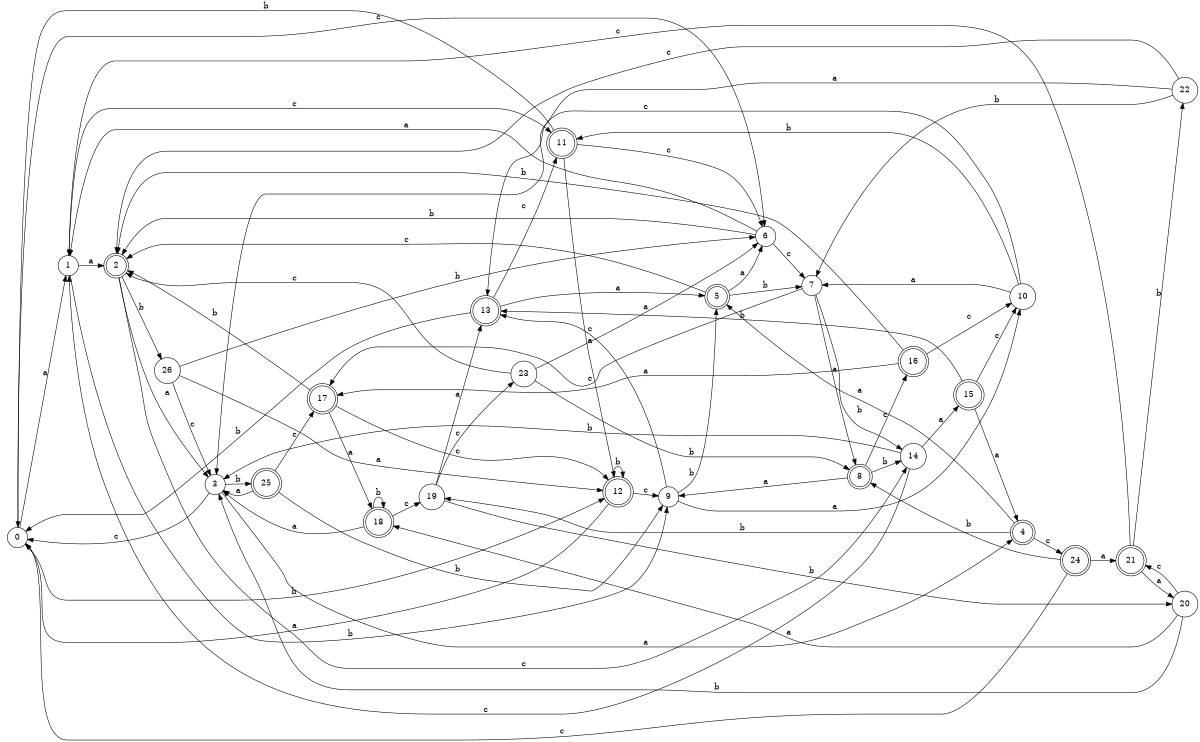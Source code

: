 digraph n22_1 {
__start0 [label="" shape="none"];

rankdir=LR;
size="8,5";

s0 [style="filled", color="black", fillcolor="white" shape="circle", label="0"];
s1 [style="filled", color="black", fillcolor="white" shape="circle", label="1"];
s2 [style="rounded,filled", color="black", fillcolor="white" shape="doublecircle", label="2"];
s3 [style="filled", color="black", fillcolor="white" shape="circle", label="3"];
s4 [style="rounded,filled", color="black", fillcolor="white" shape="doublecircle", label="4"];
s5 [style="rounded,filled", color="black", fillcolor="white" shape="doublecircle", label="5"];
s6 [style="filled", color="black", fillcolor="white" shape="circle", label="6"];
s7 [style="filled", color="black", fillcolor="white" shape="circle", label="7"];
s8 [style="rounded,filled", color="black", fillcolor="white" shape="doublecircle", label="8"];
s9 [style="filled", color="black", fillcolor="white" shape="circle", label="9"];
s10 [style="filled", color="black", fillcolor="white" shape="circle", label="10"];
s11 [style="rounded,filled", color="black", fillcolor="white" shape="doublecircle", label="11"];
s12 [style="rounded,filled", color="black", fillcolor="white" shape="doublecircle", label="12"];
s13 [style="rounded,filled", color="black", fillcolor="white" shape="doublecircle", label="13"];
s14 [style="filled", color="black", fillcolor="white" shape="circle", label="14"];
s15 [style="rounded,filled", color="black", fillcolor="white" shape="doublecircle", label="15"];
s16 [style="rounded,filled", color="black", fillcolor="white" shape="doublecircle", label="16"];
s17 [style="rounded,filled", color="black", fillcolor="white" shape="doublecircle", label="17"];
s18 [style="rounded,filled", color="black", fillcolor="white" shape="doublecircle", label="18"];
s19 [style="filled", color="black", fillcolor="white" shape="circle", label="19"];
s20 [style="filled", color="black", fillcolor="white" shape="circle", label="20"];
s21 [style="rounded,filled", color="black", fillcolor="white" shape="doublecircle", label="21"];
s22 [style="filled", color="black", fillcolor="white" shape="circle", label="22"];
s23 [style="filled", color="black", fillcolor="white" shape="circle", label="23"];
s24 [style="rounded,filled", color="black", fillcolor="white" shape="doublecircle", label="24"];
s25 [style="rounded,filled", color="black", fillcolor="white" shape="doublecircle", label="25"];
s26 [style="filled", color="black", fillcolor="white" shape="circle", label="26"];
s0 -> s1 [label="a"];
s0 -> s12 [label="b"];
s0 -> s6 [label="c"];
s1 -> s2 [label="a"];
s1 -> s9 [label="b"];
s1 -> s11 [label="c"];
s2 -> s3 [label="a"];
s2 -> s26 [label="b"];
s2 -> s14 [label="c"];
s3 -> s4 [label="a"];
s3 -> s25 [label="b"];
s3 -> s0 [label="c"];
s4 -> s5 [label="a"];
s4 -> s19 [label="b"];
s4 -> s24 [label="c"];
s5 -> s6 [label="a"];
s5 -> s7 [label="b"];
s5 -> s2 [label="c"];
s6 -> s1 [label="a"];
s6 -> s2 [label="b"];
s6 -> s7 [label="c"];
s7 -> s8 [label="a"];
s7 -> s14 [label="b"];
s7 -> s17 [label="c"];
s8 -> s9 [label="a"];
s8 -> s14 [label="b"];
s8 -> s16 [label="c"];
s9 -> s10 [label="a"];
s9 -> s5 [label="b"];
s9 -> s13 [label="c"];
s10 -> s7 [label="a"];
s10 -> s11 [label="b"];
s10 -> s3 [label="c"];
s11 -> s12 [label="a"];
s11 -> s0 [label="b"];
s11 -> s6 [label="c"];
s12 -> s0 [label="a"];
s12 -> s12 [label="b"];
s12 -> s9 [label="c"];
s13 -> s5 [label="a"];
s13 -> s0 [label="b"];
s13 -> s11 [label="c"];
s14 -> s15 [label="a"];
s14 -> s3 [label="b"];
s14 -> s1 [label="c"];
s15 -> s4 [label="a"];
s15 -> s13 [label="b"];
s15 -> s10 [label="c"];
s16 -> s17 [label="a"];
s16 -> s2 [label="b"];
s16 -> s10 [label="c"];
s17 -> s18 [label="a"];
s17 -> s2 [label="b"];
s17 -> s12 [label="c"];
s18 -> s3 [label="a"];
s18 -> s18 [label="b"];
s18 -> s19 [label="c"];
s19 -> s13 [label="a"];
s19 -> s20 [label="b"];
s19 -> s23 [label="c"];
s20 -> s18 [label="a"];
s20 -> s3 [label="b"];
s20 -> s21 [label="c"];
s21 -> s20 [label="a"];
s21 -> s22 [label="b"];
s21 -> s1 [label="c"];
s22 -> s13 [label="a"];
s22 -> s7 [label="b"];
s22 -> s2 [label="c"];
s23 -> s6 [label="a"];
s23 -> s8 [label="b"];
s23 -> s2 [label="c"];
s24 -> s21 [label="a"];
s24 -> s8 [label="b"];
s24 -> s0 [label="c"];
s25 -> s3 [label="a"];
s25 -> s9 [label="b"];
s25 -> s17 [label="c"];
s26 -> s12 [label="a"];
s26 -> s6 [label="b"];
s26 -> s3 [label="c"];

}